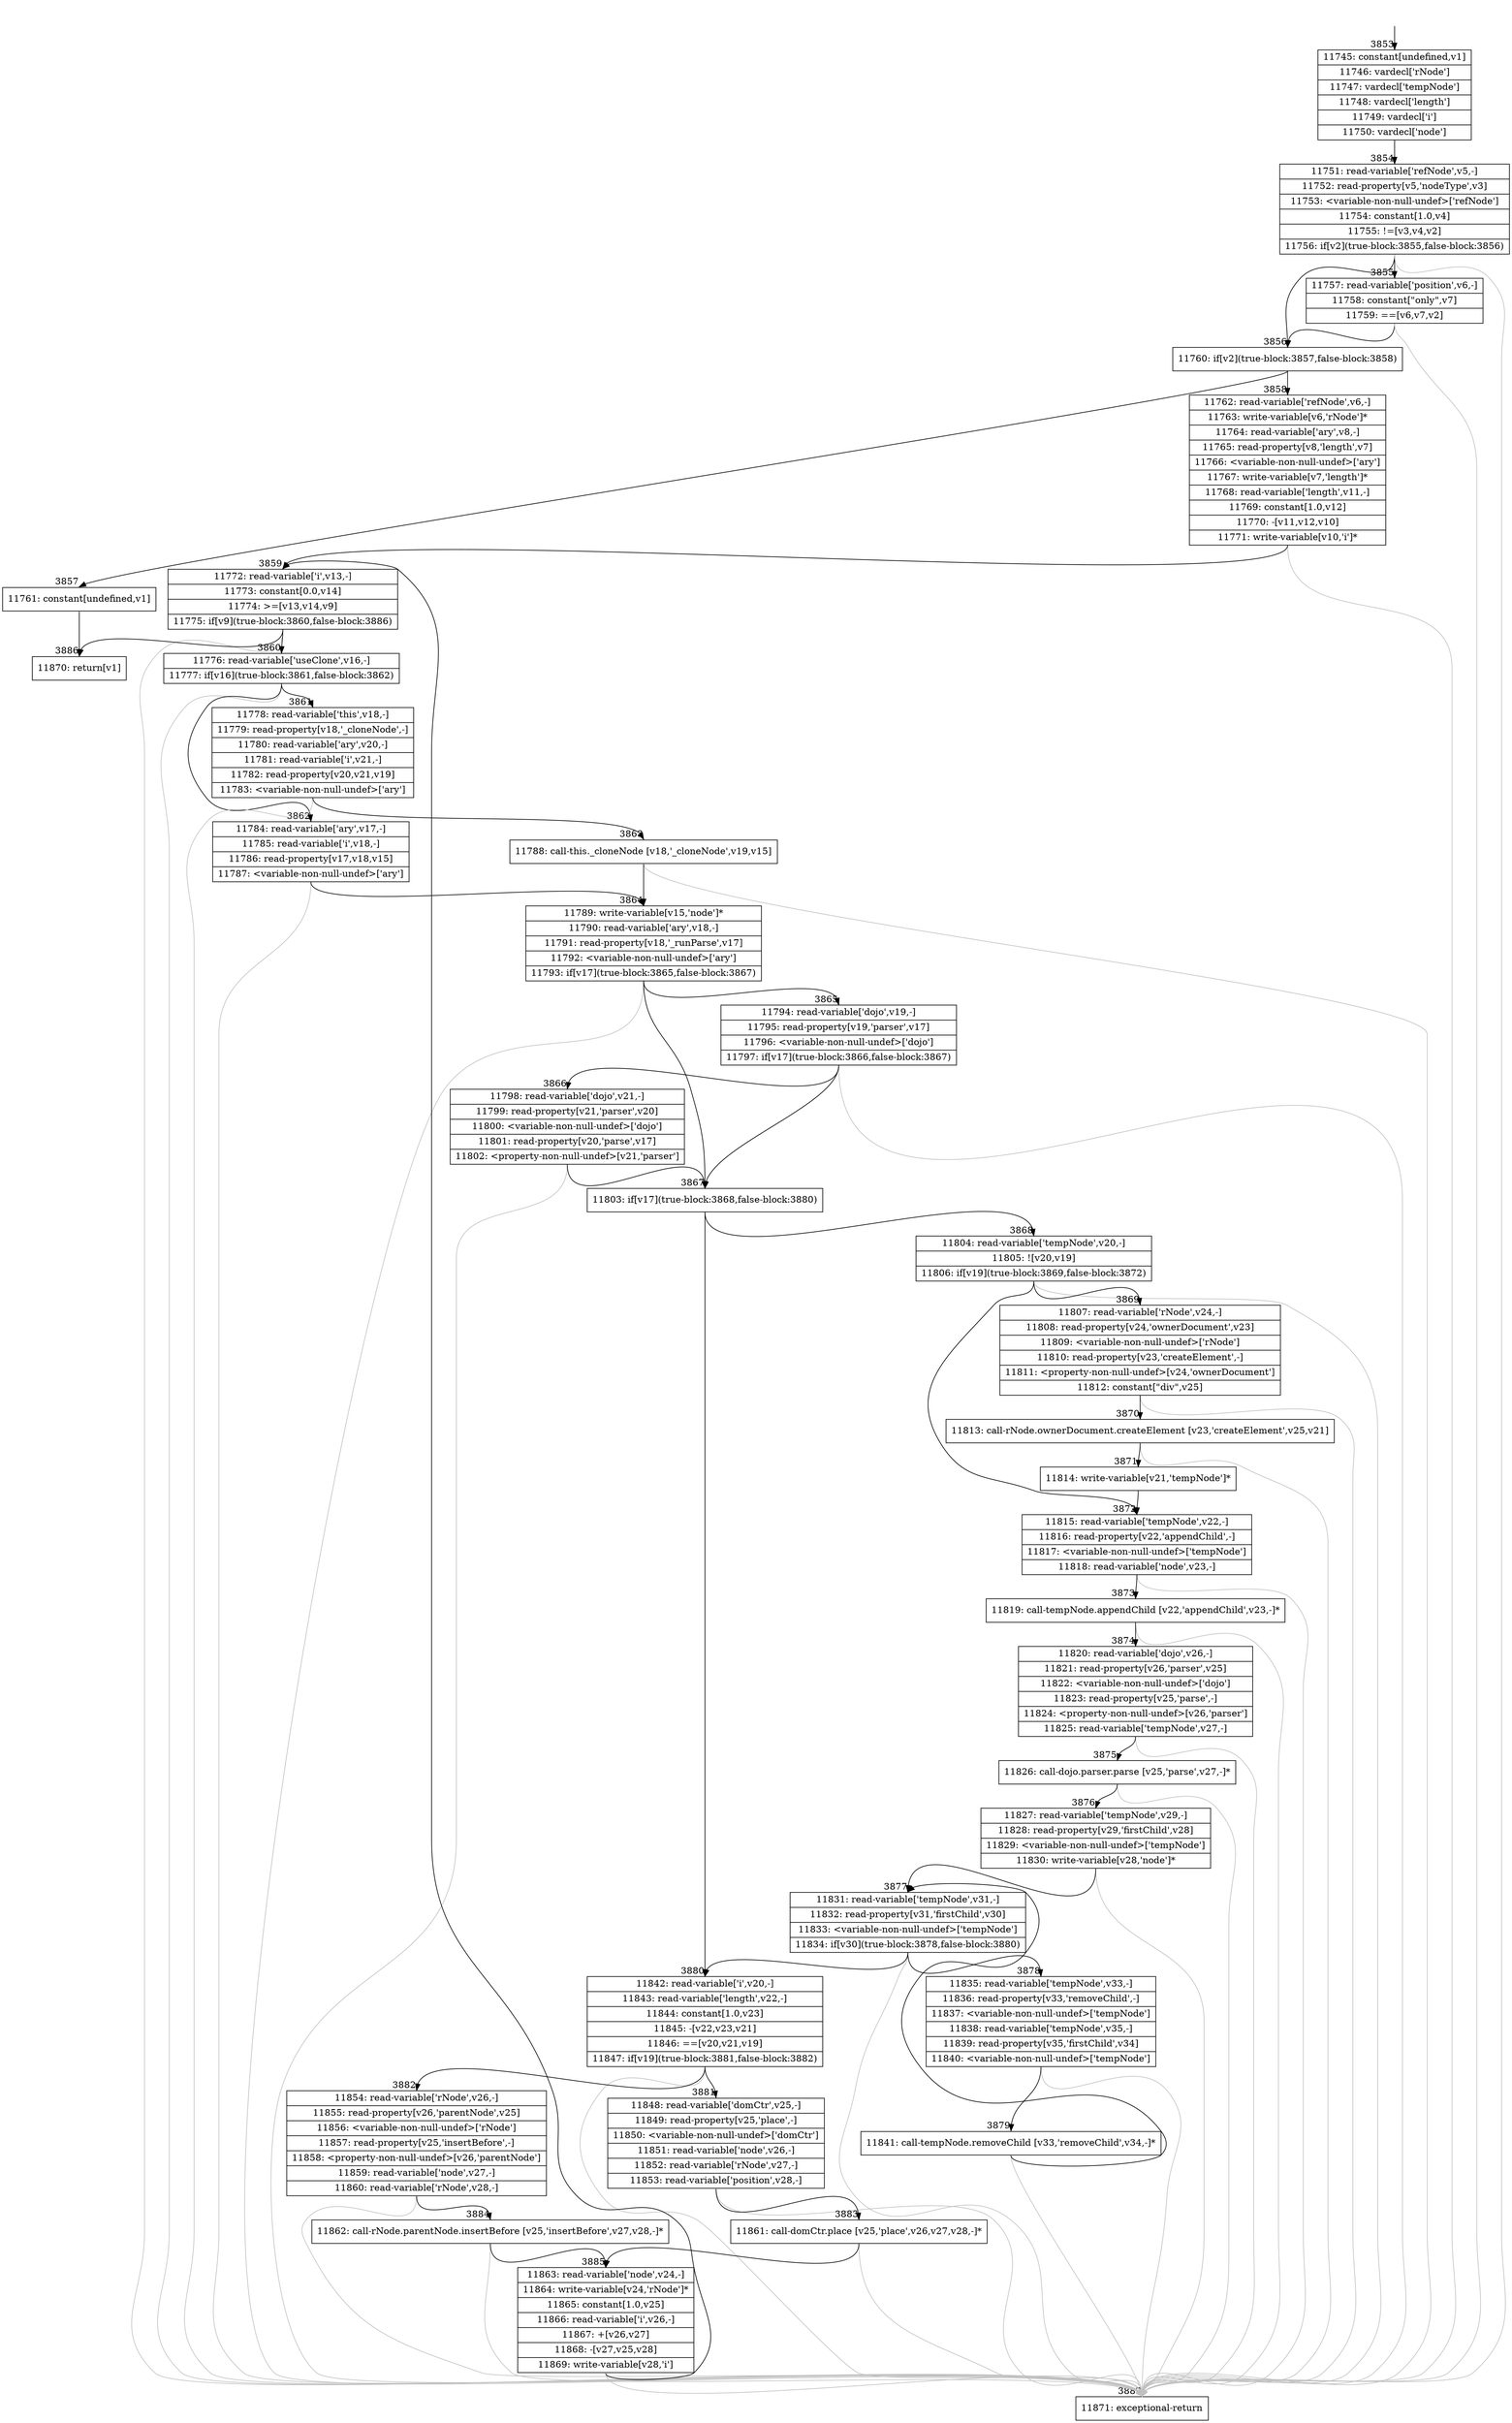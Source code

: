 digraph {
rankdir="TD"
BB_entry261[shape=none,label=""];
BB_entry261 -> BB3853 [tailport=s, headport=n, headlabel="    3853"]
BB3853 [shape=record label="{11745: constant[undefined,v1]|11746: vardecl['rNode']|11747: vardecl['tempNode']|11748: vardecl['length']|11749: vardecl['i']|11750: vardecl['node']}" ] 
BB3853 -> BB3854 [tailport=s, headport=n, headlabel="      3854"]
BB3854 [shape=record label="{11751: read-variable['refNode',v5,-]|11752: read-property[v5,'nodeType',v3]|11753: \<variable-non-null-undef\>['refNode']|11754: constant[1.0,v4]|11755: !=[v3,v4,v2]|11756: if[v2](true-block:3855,false-block:3856)}" ] 
BB3854 -> BB3856 [tailport=s, headport=n, headlabel="      3856"]
BB3854 -> BB3855 [tailport=s, headport=n, headlabel="      3855"]
BB3854 -> BB3887 [tailport=s, headport=n, color=gray, headlabel="      3887"]
BB3855 [shape=record label="{11757: read-variable['position',v6,-]|11758: constant[\"only\",v7]|11759: ==[v6,v7,v2]}" ] 
BB3855 -> BB3856 [tailport=s, headport=n]
BB3855 -> BB3887 [tailport=s, headport=n, color=gray]
BB3856 [shape=record label="{11760: if[v2](true-block:3857,false-block:3858)}" ] 
BB3856 -> BB3857 [tailport=s, headport=n, headlabel="      3857"]
BB3856 -> BB3858 [tailport=s, headport=n, headlabel="      3858"]
BB3857 [shape=record label="{11761: constant[undefined,v1]}" ] 
BB3857 -> BB3886 [tailport=s, headport=n, headlabel="      3886"]
BB3858 [shape=record label="{11762: read-variable['refNode',v6,-]|11763: write-variable[v6,'rNode']*|11764: read-variable['ary',v8,-]|11765: read-property[v8,'length',v7]|11766: \<variable-non-null-undef\>['ary']|11767: write-variable[v7,'length']*|11768: read-variable['length',v11,-]|11769: constant[1.0,v12]|11770: -[v11,v12,v10]|11771: write-variable[v10,'i']*}" ] 
BB3858 -> BB3859 [tailport=s, headport=n, headlabel="      3859"]
BB3858 -> BB3887 [tailport=s, headport=n, color=gray]
BB3859 [shape=record label="{11772: read-variable['i',v13,-]|11773: constant[0.0,v14]|11774: \>=[v13,v14,v9]|11775: if[v9](true-block:3860,false-block:3886)}" ] 
BB3859 -> BB3860 [tailport=s, headport=n, headlabel="      3860"]
BB3859 -> BB3886 [tailport=s, headport=n]
BB3859 -> BB3887 [tailport=s, headport=n, color=gray]
BB3860 [shape=record label="{11776: read-variable['useClone',v16,-]|11777: if[v16](true-block:3861,false-block:3862)}" ] 
BB3860 -> BB3861 [tailport=s, headport=n, headlabel="      3861"]
BB3860 -> BB3862 [tailport=s, headport=n, headlabel="      3862"]
BB3860 -> BB3887 [tailport=s, headport=n, color=gray]
BB3861 [shape=record label="{11778: read-variable['this',v18,-]|11779: read-property[v18,'_cloneNode',-]|11780: read-variable['ary',v20,-]|11781: read-variable['i',v21,-]|11782: read-property[v20,v21,v19]|11783: \<variable-non-null-undef\>['ary']}" ] 
BB3861 -> BB3863 [tailport=s, headport=n, headlabel="      3863"]
BB3861 -> BB3887 [tailport=s, headport=n, color=gray]
BB3862 [shape=record label="{11784: read-variable['ary',v17,-]|11785: read-variable['i',v18,-]|11786: read-property[v17,v18,v15]|11787: \<variable-non-null-undef\>['ary']}" ] 
BB3862 -> BB3864 [tailport=s, headport=n, headlabel="      3864"]
BB3862 -> BB3887 [tailport=s, headport=n, color=gray]
BB3863 [shape=record label="{11788: call-this._cloneNode [v18,'_cloneNode',v19,v15]}" ] 
BB3863 -> BB3864 [tailport=s, headport=n]
BB3863 -> BB3887 [tailport=s, headport=n, color=gray]
BB3864 [shape=record label="{11789: write-variable[v15,'node']*|11790: read-variable['ary',v18,-]|11791: read-property[v18,'_runParse',v17]|11792: \<variable-non-null-undef\>['ary']|11793: if[v17](true-block:3865,false-block:3867)}" ] 
BB3864 -> BB3867 [tailport=s, headport=n, headlabel="      3867"]
BB3864 -> BB3865 [tailport=s, headport=n, headlabel="      3865"]
BB3864 -> BB3887 [tailport=s, headport=n, color=gray]
BB3865 [shape=record label="{11794: read-variable['dojo',v19,-]|11795: read-property[v19,'parser',v17]|11796: \<variable-non-null-undef\>['dojo']|11797: if[v17](true-block:3866,false-block:3867)}" ] 
BB3865 -> BB3867 [tailport=s, headport=n]
BB3865 -> BB3866 [tailport=s, headport=n, headlabel="      3866"]
BB3865 -> BB3887 [tailport=s, headport=n, color=gray]
BB3866 [shape=record label="{11798: read-variable['dojo',v21,-]|11799: read-property[v21,'parser',v20]|11800: \<variable-non-null-undef\>['dojo']|11801: read-property[v20,'parse',v17]|11802: \<property-non-null-undef\>[v21,'parser']}" ] 
BB3866 -> BB3867 [tailport=s, headport=n]
BB3866 -> BB3887 [tailport=s, headport=n, color=gray]
BB3867 [shape=record label="{11803: if[v17](true-block:3868,false-block:3880)}" ] 
BB3867 -> BB3868 [tailport=s, headport=n, headlabel="      3868"]
BB3867 -> BB3880 [tailport=s, headport=n, headlabel="      3880"]
BB3868 [shape=record label="{11804: read-variable['tempNode',v20,-]|11805: ![v20,v19]|11806: if[v19](true-block:3869,false-block:3872)}" ] 
BB3868 -> BB3869 [tailport=s, headport=n, headlabel="      3869"]
BB3868 -> BB3872 [tailport=s, headport=n, headlabel="      3872"]
BB3868 -> BB3887 [tailport=s, headport=n, color=gray]
BB3869 [shape=record label="{11807: read-variable['rNode',v24,-]|11808: read-property[v24,'ownerDocument',v23]|11809: \<variable-non-null-undef\>['rNode']|11810: read-property[v23,'createElement',-]|11811: \<property-non-null-undef\>[v24,'ownerDocument']|11812: constant[\"div\",v25]}" ] 
BB3869 -> BB3870 [tailport=s, headport=n, headlabel="      3870"]
BB3869 -> BB3887 [tailport=s, headport=n, color=gray]
BB3870 [shape=record label="{11813: call-rNode.ownerDocument.createElement [v23,'createElement',v25,v21]}" ] 
BB3870 -> BB3871 [tailport=s, headport=n, headlabel="      3871"]
BB3870 -> BB3887 [tailport=s, headport=n, color=gray]
BB3871 [shape=record label="{11814: write-variable[v21,'tempNode']*}" ] 
BB3871 -> BB3872 [tailport=s, headport=n]
BB3872 [shape=record label="{11815: read-variable['tempNode',v22,-]|11816: read-property[v22,'appendChild',-]|11817: \<variable-non-null-undef\>['tempNode']|11818: read-variable['node',v23,-]}" ] 
BB3872 -> BB3873 [tailport=s, headport=n, headlabel="      3873"]
BB3872 -> BB3887 [tailport=s, headport=n, color=gray]
BB3873 [shape=record label="{11819: call-tempNode.appendChild [v22,'appendChild',v23,-]*}" ] 
BB3873 -> BB3874 [tailport=s, headport=n, headlabel="      3874"]
BB3873 -> BB3887 [tailport=s, headport=n, color=gray]
BB3874 [shape=record label="{11820: read-variable['dojo',v26,-]|11821: read-property[v26,'parser',v25]|11822: \<variable-non-null-undef\>['dojo']|11823: read-property[v25,'parse',-]|11824: \<property-non-null-undef\>[v26,'parser']|11825: read-variable['tempNode',v27,-]}" ] 
BB3874 -> BB3875 [tailport=s, headport=n, headlabel="      3875"]
BB3874 -> BB3887 [tailport=s, headport=n, color=gray]
BB3875 [shape=record label="{11826: call-dojo.parser.parse [v25,'parse',v27,-]*}" ] 
BB3875 -> BB3876 [tailport=s, headport=n, headlabel="      3876"]
BB3875 -> BB3887 [tailport=s, headport=n, color=gray]
BB3876 [shape=record label="{11827: read-variable['tempNode',v29,-]|11828: read-property[v29,'firstChild',v28]|11829: \<variable-non-null-undef\>['tempNode']|11830: write-variable[v28,'node']*}" ] 
BB3876 -> BB3877 [tailport=s, headport=n, headlabel="      3877"]
BB3876 -> BB3887 [tailport=s, headport=n, color=gray]
BB3877 [shape=record label="{11831: read-variable['tempNode',v31,-]|11832: read-property[v31,'firstChild',v30]|11833: \<variable-non-null-undef\>['tempNode']|11834: if[v30](true-block:3878,false-block:3880)}" ] 
BB3877 -> BB3878 [tailport=s, headport=n, headlabel="      3878"]
BB3877 -> BB3880 [tailport=s, headport=n]
BB3877 -> BB3887 [tailport=s, headport=n, color=gray]
BB3878 [shape=record label="{11835: read-variable['tempNode',v33,-]|11836: read-property[v33,'removeChild',-]|11837: \<variable-non-null-undef\>['tempNode']|11838: read-variable['tempNode',v35,-]|11839: read-property[v35,'firstChild',v34]|11840: \<variable-non-null-undef\>['tempNode']}" ] 
BB3878 -> BB3879 [tailport=s, headport=n, headlabel="      3879"]
BB3878 -> BB3887 [tailport=s, headport=n, color=gray]
BB3879 [shape=record label="{11841: call-tempNode.removeChild [v33,'removeChild',v34,-]*}" ] 
BB3879 -> BB3877 [tailport=s, headport=n]
BB3879 -> BB3887 [tailport=s, headport=n, color=gray]
BB3880 [shape=record label="{11842: read-variable['i',v20,-]|11843: read-variable['length',v22,-]|11844: constant[1.0,v23]|11845: -[v22,v23,v21]|11846: ==[v20,v21,v19]|11847: if[v19](true-block:3881,false-block:3882)}" ] 
BB3880 -> BB3881 [tailport=s, headport=n, headlabel="      3881"]
BB3880 -> BB3882 [tailport=s, headport=n, headlabel="      3882"]
BB3880 -> BB3887 [tailport=s, headport=n, color=gray]
BB3881 [shape=record label="{11848: read-variable['domCtr',v25,-]|11849: read-property[v25,'place',-]|11850: \<variable-non-null-undef\>['domCtr']|11851: read-variable['node',v26,-]|11852: read-variable['rNode',v27,-]|11853: read-variable['position',v28,-]}" ] 
BB3881 -> BB3883 [tailport=s, headport=n, headlabel="      3883"]
BB3881 -> BB3887 [tailport=s, headport=n, color=gray]
BB3882 [shape=record label="{11854: read-variable['rNode',v26,-]|11855: read-property[v26,'parentNode',v25]|11856: \<variable-non-null-undef\>['rNode']|11857: read-property[v25,'insertBefore',-]|11858: \<property-non-null-undef\>[v26,'parentNode']|11859: read-variable['node',v27,-]|11860: read-variable['rNode',v28,-]}" ] 
BB3882 -> BB3884 [tailport=s, headport=n, headlabel="      3884"]
BB3882 -> BB3887 [tailport=s, headport=n, color=gray]
BB3883 [shape=record label="{11861: call-domCtr.place [v25,'place',v26,v27,v28,-]*}" ] 
BB3883 -> BB3885 [tailport=s, headport=n, headlabel="      3885"]
BB3883 -> BB3887 [tailport=s, headport=n, color=gray]
BB3884 [shape=record label="{11862: call-rNode.parentNode.insertBefore [v25,'insertBefore',v27,v28,-]*}" ] 
BB3884 -> BB3885 [tailport=s, headport=n]
BB3884 -> BB3887 [tailport=s, headport=n, color=gray]
BB3885 [shape=record label="{11863: read-variable['node',v24,-]|11864: write-variable[v24,'rNode']*|11865: constant[1.0,v25]|11866: read-variable['i',v26,-]|11867: +[v26,v27]|11868: -[v27,v25,v28]|11869: write-variable[v28,'i']}" ] 
BB3885 -> BB3859 [tailport=s, headport=n]
BB3885 -> BB3887 [tailport=s, headport=n, color=gray]
BB3886 [shape=record label="{11870: return[v1]}" ] 
BB3887 [shape=record label="{11871: exceptional-return}" ] 
//#$~ 4910
}
